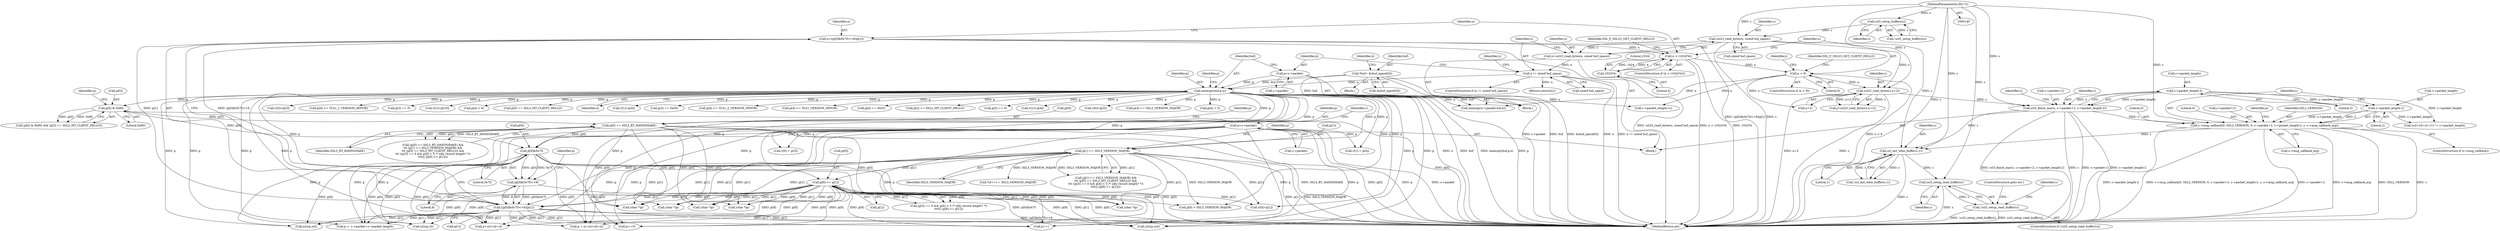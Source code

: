 digraph "0_openssl_26a59d9b46574e457870197dffa802871b4c8fc7_0@API" {
"1001116" [label="(Call,ssl3_setup_read_buffer(s))"];
"1001095" [label="(Call,ssl_init_wbio_buffer(s,1))"];
"1000796" [label="(Call,s->msg_callback(0, SSL2_VERSION, 0, s->packet+2, s->packet_length-2, s, s->msg_callback_arg))"];
"1000805" [label="(Call,s->packet_length-2)"];
"1000787" [label="(Call,s->packet_length-2)"];
"1000780" [label="(Call,ssl3_finish_mac(s, s->packet+2, s->packet_length-2))"];
"1000769" [label="(Call,ssl23_read_bytes(s,n+2))"];
"1000197" [label="(Call,ssl23_read_bytes(s, sizeof buf_space))"];
"1000192" [label="(Call,ssl3_setup_buffers(s))"];
"1000146" [label="(MethodParameterIn,SSL *s)"];
"1000759" [label="(Call,n < 9)"];
"1000748" [label="(Call,n > (1024*4))"];
"1000734" [label="(Call,n=((p[0]&0x7f)<<8)|p[1])"];
"1000736" [label="(Call,((p[0]&0x7f)<<8)|p[1])"];
"1000737" [label="(Call,(p[0]&0x7f)<<8)"];
"1000738" [label="(Call,p[0]&0x7f)"];
"1000715" [label="(Call,p=s->packet)"];
"1000219" [label="(Call,p[0] & 0x80)"];
"1000213" [label="(Call,memcpy(buf,p,n))"];
"1000150" [label="(Call,*buf= &(buf_space[0]))"];
"1000208" [label="(Call,p=s->packet)"];
"1000202" [label="(Call,n != sizeof buf_space)"];
"1000195" [label="(Call,n=ssl23_read_bytes(s, sizeof buf_space))"];
"1000428" [label="(Call,p[0] == SSL3_RT_HANDSHAKE)"];
"1000434" [label="(Call,p[1] == SSL3_VERSION_MAJOR)"];
"1000457" [label="(Call,p[9] >= p[1])"];
"1000750" [label="(Call,1024*4)"];
"1001115" [label="(Call,!ssl3_setup_read_buffer(s))"];
"1000797" [label="(Literal,0)"];
"1000243" [label="(Call,v[0]=p[3])"];
"1000810" [label="(Identifier,s)"];
"1000841" [label="(Call,(csl+sil+cl+11) != s->packet_length)"];
"1000868" [label="(Call,*(d++) = SSL3_VERSION_MAJOR)"];
"1000764" [label="(Identifier,SSL_F_SSL23_GET_CLIENT_HELLO)"];
"1000269" [label="(Call,p[3] == SSL3_VERSION_MAJOR)"];
"1000750" [label="(Call,1024*4)"];
"1000769" [label="(Call,ssl23_read_bytes(s,n+2))"];
"1000809" [label="(Literal,2)"];
"1000435" [label="(Call,p[1])"];
"1000452" [label="(Call,p[4] < 5)"];
"1000152" [label="(Call,&(buf_space[0]))"];
"1000432" [label="(Identifier,SSL3_RT_HANDSHAKE)"];
"1000761" [label="(Literal,9)"];
"1000734" [label="(Call,n=((p[0]&0x7f)<<8)|p[1])"];
"1000722" [label="(Identifier,v)"];
"1000147" [label="(Block,)"];
"1001252" [label="(MethodReturn,int)"];
"1000207" [label="(Identifier,n)"];
"1000442" [label="(Identifier,p)"];
"1000433" [label="(Call,(p[1] == SSL3_VERSION_MAJOR) &&\n\t\t\t (p[5] == SSL3_MT_CLIENT_HELLO) &&\n\t\t\t ((p[3] == 0 && p[4] < 5 /* silly record length? */)\n\t\t\t\t|| (p[9] >= p[1])))"];
"1000210" [label="(Call,s->packet)"];
"1001096" [label="(Identifier,s)"];
"1000748" [label="(Call,n > (1024*4))"];
"1000199" [label="(Call,sizeof buf_space)"];
"1000767" [label="(Call,j=ssl23_read_bytes(s,n+2))"];
"1000661" [label="(Call,(char *)p)"];
"1000794" [label="(Identifier,s)"];
"1000787" [label="(Call,s->packet_length-2)"];
"1000825" [label="(Call,n2s(p,sil))"];
"1001000" [label="(Call,p++)"];
"1001116" [label="(Call,ssl3_setup_read_buffer(s))"];
"1000771" [label="(Call,n+2)"];
"1000768" [label="(Identifier,j)"];
"1000760" [label="(Identifier,n)"];
"1000743" [label="(Literal,8)"];
"1000800" [label="(Call,s->packet+2)"];
"1000759" [label="(Call,n < 9)"];
"1001095" [label="(Call,ssl_init_wbio_buffer(s,1))"];
"1000146" [label="(MethodParameterIn,SSL *s)"];
"1000819" [label="(Call,p+=5)"];
"1000219" [label="(Call,p[0] & 0x80)"];
"1000275" [label="(Call,v[0]=p[3])"];
"1000445" [label="(Call,(p[3] == 0 && p[4] < 5 /* silly record length? */)\n\t\t\t\t|| (p[9] >= p[1]))"];
"1000465" [label="(Call,v[0]=p[1])"];
"1000323" [label="(Call,p[4] >= TLS1_1_VERSION_MINOR)"];
"1000195" [label="(Call,n=ssl23_read_bytes(s, sizeof buf_space))"];
"1000755" [label="(Identifier,SSL_F_SSL23_GET_CLIENT_HELLO)"];
"1000474" [label="(Call,p[3] == 0)"];
"1000180" [label="(Block,)"];
"1000501" [label="(Call,v[1]=p[10])"];
"1000676" [label="(Call,(char *)p)"];
"1000635" [label="(Call,(char *)p)"];
"1000758" [label="(ControlStructure,if (n < 9))"];
"1000434" [label="(Call,p[1] == SSL3_VERSION_MAJOR)"];
"1000479" [label="(Call,p[4] < 6)"];
"1000805" [label="(Call,s->packet_length-2)"];
"1000203" [label="(Identifier,n)"];
"1000822" [label="(Call,n2s(p,csl))"];
"1000226" [label="(Identifier,p)"];
"1000429" [label="(Call,p[0])"];
"1000440" [label="(Call,p[5] == SSL3_MT_CLIENT_HELLO)"];
"1000737" [label="(Call,(p[0]&0x7f)<<8)"];
"1000788" [label="(Call,s->packet_length)"];
"1000202" [label="(Call,n != sizeof buf_space)"];
"1000770" [label="(Identifier,s)"];
"1000490" [label="(Call,p[9] > SSL3_VERSION_MAJOR)"];
"1001094" [label="(Call,!ssl_init_wbio_buffer(s,1))"];
"1000644" [label="(Call,(char *)p)"];
"1000438" [label="(Identifier,SSL3_VERSION_MAJOR)"];
"1001121" [label="(Identifier,s)"];
"1000216" [label="(Identifier,n)"];
"1000815" [label="(Identifier,p)"];
"1000727" [label="(Call,v[1] = p[4])"];
"1001118" [label="(ControlStructure,goto err;)"];
"1000250" [label="(Call,v[1]=p[4])"];
"1000711" [label="(Block,)"];
"1000191" [label="(Call,!ssl3_setup_buffers(s))"];
"1000749" [label="(Identifier,n)"];
"1000782" [label="(Call,s->packet+2)"];
"1000828" [label="(Call,n2s(p,cl))"];
"1000232" [label="(Call,p[3] == 0x00)"];
"1000736" [label="(Call,((p[0]&0x7f)<<8)|p[1])"];
"1000739" [label="(Call,p[0])"];
"1000716" [label="(Identifier,p)"];
"1000781" [label="(Identifier,s)"];
"1000192" [label="(Call,ssl3_setup_buffers(s))"];
"1000457" [label="(Call,p[9] >= p[1])"];
"1000458" [label="(Call,p[9])"];
"1000213" [label="(Call,memcpy(buf,p,n))"];
"1000751" [label="(Literal,1024)"];
"1000198" [label="(Identifier,s)"];
"1000208" [label="(Call,p=s->packet)"];
"1000745" [label="(Identifier,p)"];
"1000193" [label="(Identifier,s)"];
"1001133" [label="(Call,memcpy(s->packet,buf,n))"];
"1000215" [label="(Identifier,p)"];
"1000975" [label="(Call,p = p+csl+sil+cl)"];
"1000717" [label="(Call,s->packet)"];
"1001115" [label="(Call,!ssl3_setup_read_buffer(s))"];
"1000220" [label="(Call,p[0])"];
"1000204" [label="(Call,sizeof buf_space)"];
"1000201" [label="(ControlStructure,if (n != sizeof buf_space))"];
"1000298" [label="(Call,p[4] >= TLS1_2_VERSION_MINOR)"];
"1000290" [label="(Call,p[4] >= TLS1_VERSION_MINOR)"];
"1001114" [label="(ControlStructure,if (!ssl3_setup_read_buffer(s)))"];
"1000653" [label="(Call,(char *)p)"];
"1000197" [label="(Call,ssl23_read_bytes(s, sizeof buf_space))"];
"1001097" [label="(Literal,1)"];
"1000428" [label="(Call,p[0] == SSL3_RT_HANDSHAKE)"];
"1000715" [label="(Call,p=s->packet)"];
"1000223" [label="(Literal,0x80)"];
"1000237" [label="(Call,p[4] == 0x02)"];
"1000798" [label="(Identifier,SSL2_VERSION)"];
"1000747" [label="(ControlStructure,if (n > (1024*4)))"];
"1000985" [label="(Call,p <  s->packet+s->packet_length)"];
"1000436" [label="(Identifier,p)"];
"1000218" [label="(Call,(p[0] & 0x80) && (p[2] == SSL2_MT_CLIENT_HELLO))"];
"1000214" [label="(Identifier,buf)"];
"1000166" [label="(Identifier,n)"];
"1001099" [label="(Call,s->packet_length=n)"];
"1000206" [label="(Return,return(n);)"];
"1000735" [label="(Identifier,n)"];
"1000752" [label="(Literal,4)"];
"1000224" [label="(Call,p[2] == SSL2_MT_CLIENT_HELLO)"];
"1000796" [label="(Call,s->msg_callback(0, SSL2_VERSION, 0, s->packet+2, s->packet_length-2, s, s->msg_callback_arg))"];
"1000780" [label="(Call,ssl3_finish_mac(s, s->packet+2, s->packet_length-2))"];
"1000221" [label="(Identifier,p)"];
"1000209" [label="(Identifier,p)"];
"1000811" [label="(Call,s->msg_callback_arg)"];
"1000447" [label="(Call,p[3] == 0)"];
"1000151" [label="(Identifier,buf)"];
"1000427" [label="(Call,(p[0] == SSL3_RT_HANDSHAKE) &&\n\t\t\t (p[1] == SSL3_VERSION_MAJOR) &&\n\t\t\t (p[5] == SSL3_MT_CLIENT_HELLO) &&\n\t\t\t ((p[3] == 0 && p[4] < 5 /* silly record length? */)\n\t\t\t\t|| (p[9] >= p[1])))"];
"1000461" [label="(Call,p[1])"];
"1000792" [label="(ControlStructure,if (s->msg_callback))"];
"1000738" [label="(Call,p[0]&0x7f)"];
"1000150" [label="(Call,*buf= &(buf_space[0]))"];
"1000742" [label="(Literal,0x7f)"];
"1000799" [label="(Literal,0)"];
"1000977" [label="(Call,p+csl+sil+cl)"];
"1001117" [label="(Identifier,s)"];
"1000744" [label="(Call,p[1])"];
"1000282" [label="(Call,v[1]=p[4])"];
"1000791" [label="(Literal,2)"];
"1000196" [label="(Identifier,n)"];
"1000806" [label="(Call,s->packet_length)"];
"1000720" [label="(Call,v[0] = p[3])"];
"1001116" -> "1001115"  [label="AST: "];
"1001116" -> "1001117"  [label="CFG: "];
"1001117" -> "1001116"  [label="AST: "];
"1001115" -> "1001116"  [label="CFG: "];
"1001116" -> "1001252"  [label="DDG: s"];
"1001116" -> "1001115"  [label="DDG: s"];
"1001095" -> "1001116"  [label="DDG: s"];
"1000146" -> "1001116"  [label="DDG: s"];
"1001095" -> "1001094"  [label="AST: "];
"1001095" -> "1001097"  [label="CFG: "];
"1001096" -> "1001095"  [label="AST: "];
"1001097" -> "1001095"  [label="AST: "];
"1001094" -> "1001095"  [label="CFG: "];
"1001095" -> "1001252"  [label="DDG: s"];
"1001095" -> "1001094"  [label="DDG: s"];
"1001095" -> "1001094"  [label="DDG: 1"];
"1000796" -> "1001095"  [label="DDG: s"];
"1000780" -> "1001095"  [label="DDG: s"];
"1000197" -> "1001095"  [label="DDG: s"];
"1000146" -> "1001095"  [label="DDG: s"];
"1000796" -> "1000792"  [label="AST: "];
"1000796" -> "1000811"  [label="CFG: "];
"1000797" -> "1000796"  [label="AST: "];
"1000798" -> "1000796"  [label="AST: "];
"1000799" -> "1000796"  [label="AST: "];
"1000800" -> "1000796"  [label="AST: "];
"1000805" -> "1000796"  [label="AST: "];
"1000810" -> "1000796"  [label="AST: "];
"1000811" -> "1000796"  [label="AST: "];
"1000815" -> "1000796"  [label="CFG: "];
"1000796" -> "1001252"  [label="DDG: s"];
"1000796" -> "1001252"  [label="DDG: s->packet_length-2"];
"1000796" -> "1001252"  [label="DDG: s->msg_callback(0, SSL2_VERSION, 0, s->packet+2, s->packet_length-2, s, s->msg_callback_arg)"];
"1000796" -> "1001252"  [label="DDG: s->packet+2"];
"1000796" -> "1001252"  [label="DDG: s->msg_callback_arg"];
"1000796" -> "1001252"  [label="DDG: SSL2_VERSION"];
"1000805" -> "1000796"  [label="DDG: s->packet_length"];
"1000805" -> "1000796"  [label="DDG: 2"];
"1000780" -> "1000796"  [label="DDG: s"];
"1000146" -> "1000796"  [label="DDG: s"];
"1000805" -> "1000809"  [label="CFG: "];
"1000806" -> "1000805"  [label="AST: "];
"1000809" -> "1000805"  [label="AST: "];
"1000810" -> "1000805"  [label="CFG: "];
"1000787" -> "1000805"  [label="DDG: s->packet_length"];
"1000805" -> "1000841"  [label="DDG: s->packet_length"];
"1000787" -> "1000780"  [label="AST: "];
"1000787" -> "1000791"  [label="CFG: "];
"1000788" -> "1000787"  [label="AST: "];
"1000791" -> "1000787"  [label="AST: "];
"1000780" -> "1000787"  [label="CFG: "];
"1000787" -> "1000780"  [label="DDG: s->packet_length"];
"1000787" -> "1000780"  [label="DDG: 2"];
"1000787" -> "1000841"  [label="DDG: s->packet_length"];
"1000780" -> "1000711"  [label="AST: "];
"1000781" -> "1000780"  [label="AST: "];
"1000782" -> "1000780"  [label="AST: "];
"1000794" -> "1000780"  [label="CFG: "];
"1000780" -> "1001252"  [label="DDG: ssl3_finish_mac(s, s->packet+2, s->packet_length-2)"];
"1000780" -> "1001252"  [label="DDG: s"];
"1000780" -> "1001252"  [label="DDG: s->packet+2"];
"1000780" -> "1001252"  [label="DDG: s->packet_length-2"];
"1000769" -> "1000780"  [label="DDG: s"];
"1000146" -> "1000780"  [label="DDG: s"];
"1000769" -> "1000767"  [label="AST: "];
"1000769" -> "1000771"  [label="CFG: "];
"1000770" -> "1000769"  [label="AST: "];
"1000771" -> "1000769"  [label="AST: "];
"1000767" -> "1000769"  [label="CFG: "];
"1000769" -> "1001252"  [label="DDG: s"];
"1000769" -> "1001252"  [label="DDG: n+2"];
"1000769" -> "1000767"  [label="DDG: s"];
"1000769" -> "1000767"  [label="DDG: n+2"];
"1000197" -> "1000769"  [label="DDG: s"];
"1000146" -> "1000769"  [label="DDG: s"];
"1000759" -> "1000769"  [label="DDG: n"];
"1000197" -> "1000195"  [label="AST: "];
"1000197" -> "1000199"  [label="CFG: "];
"1000198" -> "1000197"  [label="AST: "];
"1000199" -> "1000197"  [label="AST: "];
"1000195" -> "1000197"  [label="CFG: "];
"1000197" -> "1001252"  [label="DDG: s"];
"1000197" -> "1000195"  [label="DDG: s"];
"1000192" -> "1000197"  [label="DDG: s"];
"1000146" -> "1000197"  [label="DDG: s"];
"1000192" -> "1000191"  [label="AST: "];
"1000192" -> "1000193"  [label="CFG: "];
"1000193" -> "1000192"  [label="AST: "];
"1000191" -> "1000192"  [label="CFG: "];
"1000192" -> "1000191"  [label="DDG: s"];
"1000146" -> "1000192"  [label="DDG: s"];
"1000146" -> "1000145"  [label="AST: "];
"1000146" -> "1001252"  [label="DDG: s"];
"1000759" -> "1000758"  [label="AST: "];
"1000759" -> "1000761"  [label="CFG: "];
"1000760" -> "1000759"  [label="AST: "];
"1000761" -> "1000759"  [label="AST: "];
"1000764" -> "1000759"  [label="CFG: "];
"1000768" -> "1000759"  [label="CFG: "];
"1000759" -> "1001252"  [label="DDG: n < 9"];
"1000748" -> "1000759"  [label="DDG: n"];
"1000759" -> "1000771"  [label="DDG: n"];
"1000759" -> "1001099"  [label="DDG: n"];
"1000759" -> "1001133"  [label="DDG: n"];
"1000748" -> "1000747"  [label="AST: "];
"1000748" -> "1000750"  [label="CFG: "];
"1000749" -> "1000748"  [label="AST: "];
"1000750" -> "1000748"  [label="AST: "];
"1000755" -> "1000748"  [label="CFG: "];
"1000760" -> "1000748"  [label="CFG: "];
"1000748" -> "1001252"  [label="DDG: n > (1024*4)"];
"1000748" -> "1001252"  [label="DDG: 1024*4"];
"1000734" -> "1000748"  [label="DDG: n"];
"1000750" -> "1000748"  [label="DDG: 1024"];
"1000750" -> "1000748"  [label="DDG: 4"];
"1000734" -> "1000711"  [label="AST: "];
"1000734" -> "1000736"  [label="CFG: "];
"1000735" -> "1000734"  [label="AST: "];
"1000736" -> "1000734"  [label="AST: "];
"1000749" -> "1000734"  [label="CFG: "];
"1000734" -> "1001252"  [label="DDG: ((p[0]&0x7f)<<8)|p[1]"];
"1000736" -> "1000734"  [label="DDG: (p[0]&0x7f)<<8"];
"1000736" -> "1000734"  [label="DDG: p[1]"];
"1000736" -> "1000744"  [label="CFG: "];
"1000737" -> "1000736"  [label="AST: "];
"1000744" -> "1000736"  [label="AST: "];
"1000736" -> "1001252"  [label="DDG: p[1]"];
"1000736" -> "1001252"  [label="DDG: (p[0]&0x7f)<<8"];
"1000737" -> "1000736"  [label="DDG: p[0]&0x7f"];
"1000737" -> "1000736"  [label="DDG: 8"];
"1000434" -> "1000736"  [label="DDG: p[1]"];
"1000457" -> "1000736"  [label="DDG: p[1]"];
"1000715" -> "1000736"  [label="DDG: p"];
"1000213" -> "1000736"  [label="DDG: p"];
"1000736" -> "1000819"  [label="DDG: p[1]"];
"1000736" -> "1000822"  [label="DDG: p[1]"];
"1000736" -> "1000825"  [label="DDG: p[1]"];
"1000736" -> "1000828"  [label="DDG: p[1]"];
"1000736" -> "1000975"  [label="DDG: p[1]"];
"1000736" -> "1000977"  [label="DDG: p[1]"];
"1000736" -> "1000985"  [label="DDG: p[1]"];
"1000736" -> "1001000"  [label="DDG: p[1]"];
"1000737" -> "1000743"  [label="CFG: "];
"1000738" -> "1000737"  [label="AST: "];
"1000743" -> "1000737"  [label="AST: "];
"1000745" -> "1000737"  [label="CFG: "];
"1000737" -> "1001252"  [label="DDG: p[0]&0x7f"];
"1000738" -> "1000737"  [label="DDG: p[0]"];
"1000738" -> "1000737"  [label="DDG: 0x7f"];
"1000738" -> "1000742"  [label="CFG: "];
"1000739" -> "1000738"  [label="AST: "];
"1000742" -> "1000738"  [label="AST: "];
"1000743" -> "1000738"  [label="CFG: "];
"1000738" -> "1001252"  [label="DDG: p[0]"];
"1000715" -> "1000738"  [label="DDG: p"];
"1000219" -> "1000738"  [label="DDG: p[0]"];
"1000428" -> "1000738"  [label="DDG: p[0]"];
"1000738" -> "1000819"  [label="DDG: p[0]"];
"1000738" -> "1000822"  [label="DDG: p[0]"];
"1000738" -> "1000825"  [label="DDG: p[0]"];
"1000738" -> "1000828"  [label="DDG: p[0]"];
"1000738" -> "1000975"  [label="DDG: p[0]"];
"1000738" -> "1000977"  [label="DDG: p[0]"];
"1000738" -> "1000985"  [label="DDG: p[0]"];
"1000738" -> "1001000"  [label="DDG: p[0]"];
"1000715" -> "1000711"  [label="AST: "];
"1000715" -> "1000717"  [label="CFG: "];
"1000716" -> "1000715"  [label="AST: "];
"1000717" -> "1000715"  [label="AST: "];
"1000722" -> "1000715"  [label="CFG: "];
"1000715" -> "1001252"  [label="DDG: p"];
"1000715" -> "1001252"  [label="DDG: s->packet"];
"1000715" -> "1000720"  [label="DDG: p"];
"1000715" -> "1000727"  [label="DDG: p"];
"1000715" -> "1000819"  [label="DDG: p"];
"1000715" -> "1000822"  [label="DDG: p"];
"1000715" -> "1000825"  [label="DDG: p"];
"1000715" -> "1000828"  [label="DDG: p"];
"1000715" -> "1000975"  [label="DDG: p"];
"1000715" -> "1000977"  [label="DDG: p"];
"1000715" -> "1000985"  [label="DDG: p"];
"1000715" -> "1001000"  [label="DDG: p"];
"1000219" -> "1000218"  [label="AST: "];
"1000219" -> "1000223"  [label="CFG: "];
"1000220" -> "1000219"  [label="AST: "];
"1000223" -> "1000219"  [label="AST: "];
"1000226" -> "1000219"  [label="CFG: "];
"1000218" -> "1000219"  [label="CFG: "];
"1000219" -> "1001252"  [label="DDG: p[0]"];
"1000219" -> "1000218"  [label="DDG: p[0]"];
"1000219" -> "1000218"  [label="DDG: 0x80"];
"1000213" -> "1000219"  [label="DDG: p"];
"1000219" -> "1000428"  [label="DDG: p[0]"];
"1000213" -> "1000180"  [label="AST: "];
"1000213" -> "1000216"  [label="CFG: "];
"1000214" -> "1000213"  [label="AST: "];
"1000215" -> "1000213"  [label="AST: "];
"1000216" -> "1000213"  [label="AST: "];
"1000221" -> "1000213"  [label="CFG: "];
"1000213" -> "1001252"  [label="DDG: n"];
"1000213" -> "1001252"  [label="DDG: buf"];
"1000213" -> "1001252"  [label="DDG: memcpy(buf,p,n)"];
"1000213" -> "1001252"  [label="DDG: p"];
"1000150" -> "1000213"  [label="DDG: buf"];
"1000208" -> "1000213"  [label="DDG: p"];
"1000202" -> "1000213"  [label="DDG: n"];
"1000213" -> "1000224"  [label="DDG: p"];
"1000213" -> "1000232"  [label="DDG: p"];
"1000213" -> "1000237"  [label="DDG: p"];
"1000213" -> "1000243"  [label="DDG: p"];
"1000213" -> "1000250"  [label="DDG: p"];
"1000213" -> "1000269"  [label="DDG: p"];
"1000213" -> "1000275"  [label="DDG: p"];
"1000213" -> "1000282"  [label="DDG: p"];
"1000213" -> "1000290"  [label="DDG: p"];
"1000213" -> "1000298"  [label="DDG: p"];
"1000213" -> "1000323"  [label="DDG: p"];
"1000213" -> "1000428"  [label="DDG: p"];
"1000213" -> "1000434"  [label="DDG: p"];
"1000213" -> "1000440"  [label="DDG: p"];
"1000213" -> "1000447"  [label="DDG: p"];
"1000213" -> "1000452"  [label="DDG: p"];
"1000213" -> "1000457"  [label="DDG: p"];
"1000213" -> "1000465"  [label="DDG: p"];
"1000213" -> "1000474"  [label="DDG: p"];
"1000213" -> "1000479"  [label="DDG: p"];
"1000213" -> "1000490"  [label="DDG: p"];
"1000213" -> "1000501"  [label="DDG: p"];
"1000213" -> "1000635"  [label="DDG: p"];
"1000213" -> "1000720"  [label="DDG: p"];
"1000213" -> "1000727"  [label="DDG: p"];
"1000213" -> "1000819"  [label="DDG: p"];
"1000213" -> "1000822"  [label="DDG: p"];
"1000213" -> "1000825"  [label="DDG: p"];
"1000213" -> "1000828"  [label="DDG: p"];
"1000213" -> "1000975"  [label="DDG: p"];
"1000213" -> "1000977"  [label="DDG: p"];
"1000213" -> "1000985"  [label="DDG: p"];
"1000213" -> "1001000"  [label="DDG: p"];
"1000213" -> "1001099"  [label="DDG: n"];
"1000213" -> "1001133"  [label="DDG: buf"];
"1000213" -> "1001133"  [label="DDG: n"];
"1000150" -> "1000147"  [label="AST: "];
"1000150" -> "1000152"  [label="CFG: "];
"1000151" -> "1000150"  [label="AST: "];
"1000152" -> "1000150"  [label="AST: "];
"1000166" -> "1000150"  [label="CFG: "];
"1000150" -> "1001252"  [label="DDG: buf"];
"1000150" -> "1001252"  [label="DDG: &(buf_space[0])"];
"1000150" -> "1001133"  [label="DDG: buf"];
"1000208" -> "1000180"  [label="AST: "];
"1000208" -> "1000210"  [label="CFG: "];
"1000209" -> "1000208"  [label="AST: "];
"1000210" -> "1000208"  [label="AST: "];
"1000214" -> "1000208"  [label="CFG: "];
"1000208" -> "1001252"  [label="DDG: s->packet"];
"1000202" -> "1000201"  [label="AST: "];
"1000202" -> "1000204"  [label="CFG: "];
"1000203" -> "1000202"  [label="AST: "];
"1000204" -> "1000202"  [label="AST: "];
"1000207" -> "1000202"  [label="CFG: "];
"1000209" -> "1000202"  [label="CFG: "];
"1000202" -> "1001252"  [label="DDG: n"];
"1000202" -> "1001252"  [label="DDG: n != sizeof buf_space"];
"1000195" -> "1000202"  [label="DDG: n"];
"1000202" -> "1000206"  [label="DDG: n"];
"1000195" -> "1000180"  [label="AST: "];
"1000196" -> "1000195"  [label="AST: "];
"1000203" -> "1000195"  [label="CFG: "];
"1000195" -> "1001252"  [label="DDG: ssl23_read_bytes(s, sizeof buf_space)"];
"1000428" -> "1000427"  [label="AST: "];
"1000428" -> "1000432"  [label="CFG: "];
"1000429" -> "1000428"  [label="AST: "];
"1000432" -> "1000428"  [label="AST: "];
"1000436" -> "1000428"  [label="CFG: "];
"1000427" -> "1000428"  [label="CFG: "];
"1000428" -> "1001252"  [label="DDG: SSL3_RT_HANDSHAKE"];
"1000428" -> "1001252"  [label="DDG: p[0]"];
"1000428" -> "1000427"  [label="DDG: p[0]"];
"1000428" -> "1000427"  [label="DDG: SSL3_RT_HANDSHAKE"];
"1000428" -> "1000635"  [label="DDG: p[0]"];
"1000428" -> "1000644"  [label="DDG: p[0]"];
"1000428" -> "1000653"  [label="DDG: p[0]"];
"1000428" -> "1000661"  [label="DDG: p[0]"];
"1000428" -> "1000676"  [label="DDG: p[0]"];
"1000434" -> "1000433"  [label="AST: "];
"1000434" -> "1000438"  [label="CFG: "];
"1000435" -> "1000434"  [label="AST: "];
"1000438" -> "1000434"  [label="AST: "];
"1000442" -> "1000434"  [label="CFG: "];
"1000433" -> "1000434"  [label="CFG: "];
"1000434" -> "1001252"  [label="DDG: SSL3_VERSION_MAJOR"];
"1000434" -> "1001252"  [label="DDG: p[1]"];
"1000434" -> "1000433"  [label="DDG: p[1]"];
"1000434" -> "1000433"  [label="DDG: SSL3_VERSION_MAJOR"];
"1000434" -> "1000457"  [label="DDG: p[1]"];
"1000434" -> "1000465"  [label="DDG: p[1]"];
"1000434" -> "1000490"  [label="DDG: SSL3_VERSION_MAJOR"];
"1000434" -> "1000635"  [label="DDG: p[1]"];
"1000434" -> "1000644"  [label="DDG: p[1]"];
"1000434" -> "1000653"  [label="DDG: p[1]"];
"1000434" -> "1000661"  [label="DDG: p[1]"];
"1000434" -> "1000676"  [label="DDG: p[1]"];
"1000434" -> "1000868"  [label="DDG: SSL3_VERSION_MAJOR"];
"1000457" -> "1000445"  [label="AST: "];
"1000457" -> "1000461"  [label="CFG: "];
"1000458" -> "1000457"  [label="AST: "];
"1000461" -> "1000457"  [label="AST: "];
"1000445" -> "1000457"  [label="CFG: "];
"1000457" -> "1001252"  [label="DDG: p[1]"];
"1000457" -> "1001252"  [label="DDG: p[9]"];
"1000457" -> "1000445"  [label="DDG: p[9]"];
"1000457" -> "1000445"  [label="DDG: p[1]"];
"1000457" -> "1000465"  [label="DDG: p[1]"];
"1000457" -> "1000490"  [label="DDG: p[9]"];
"1000457" -> "1000635"  [label="DDG: p[9]"];
"1000457" -> "1000635"  [label="DDG: p[1]"];
"1000457" -> "1000644"  [label="DDG: p[9]"];
"1000457" -> "1000644"  [label="DDG: p[1]"];
"1000457" -> "1000653"  [label="DDG: p[9]"];
"1000457" -> "1000653"  [label="DDG: p[1]"];
"1000457" -> "1000661"  [label="DDG: p[9]"];
"1000457" -> "1000661"  [label="DDG: p[1]"];
"1000457" -> "1000676"  [label="DDG: p[9]"];
"1000457" -> "1000676"  [label="DDG: p[1]"];
"1000457" -> "1000819"  [label="DDG: p[9]"];
"1000457" -> "1000822"  [label="DDG: p[9]"];
"1000457" -> "1000825"  [label="DDG: p[9]"];
"1000457" -> "1000828"  [label="DDG: p[9]"];
"1000457" -> "1000975"  [label="DDG: p[9]"];
"1000457" -> "1000977"  [label="DDG: p[9]"];
"1000457" -> "1000985"  [label="DDG: p[9]"];
"1000457" -> "1001000"  [label="DDG: p[9]"];
"1000750" -> "1000752"  [label="CFG: "];
"1000751" -> "1000750"  [label="AST: "];
"1000752" -> "1000750"  [label="AST: "];
"1001115" -> "1001114"  [label="AST: "];
"1001118" -> "1001115"  [label="CFG: "];
"1001121" -> "1001115"  [label="CFG: "];
"1001115" -> "1001252"  [label="DDG: ssl3_setup_read_buffer(s)"];
"1001115" -> "1001252"  [label="DDG: !ssl3_setup_read_buffer(s)"];
}
